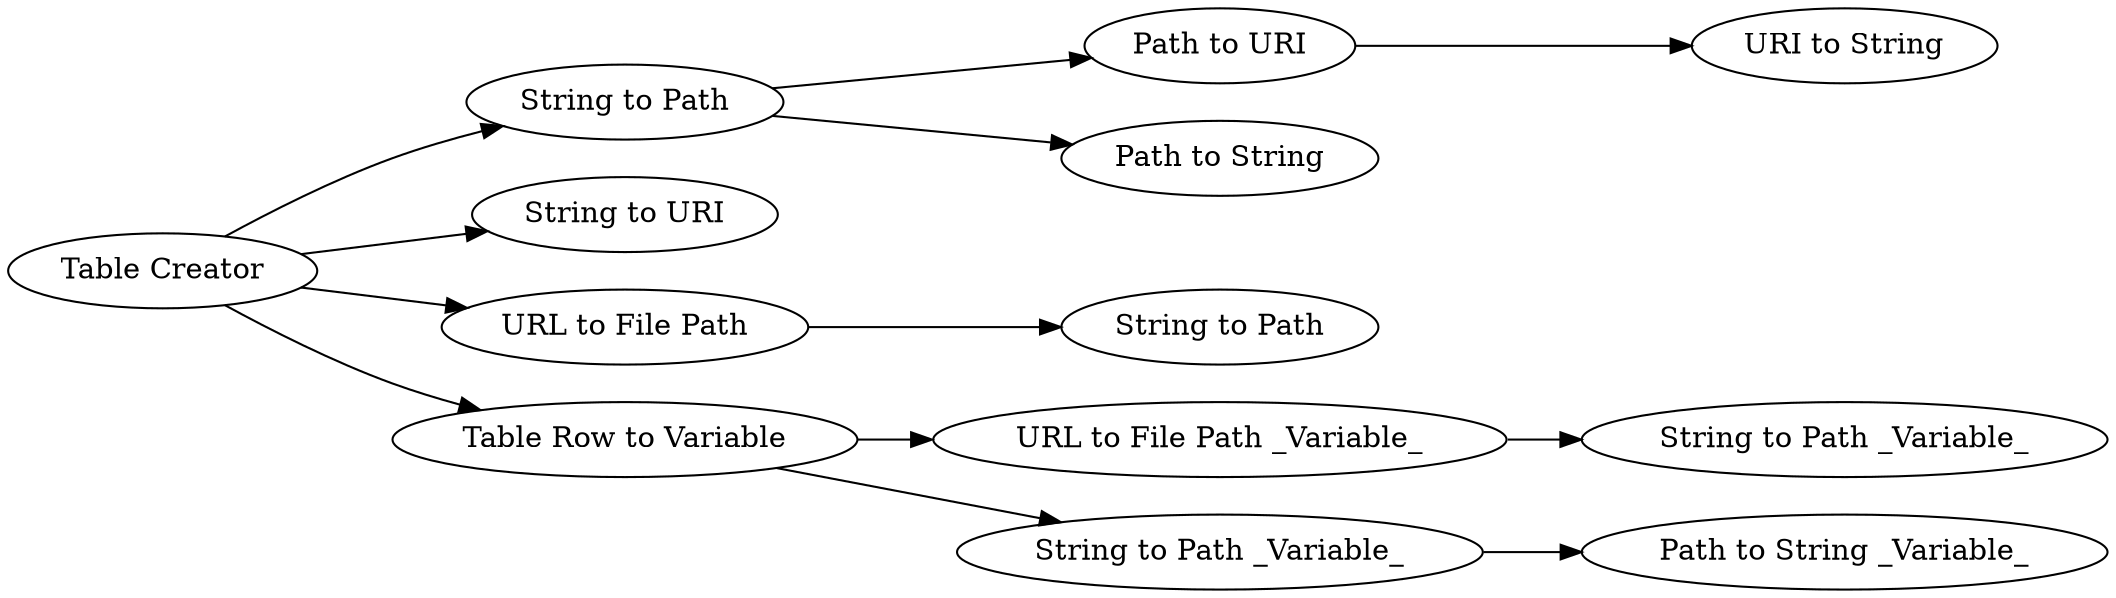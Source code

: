digraph {
	1 [label="Path to URI"]
	2 [label="Table Creator"]
	3 [label="String to Path"]
	4 [label="URI to String"]
	5 [label="String to URI"]
	6 [label="Path to String"]
	7 [label="URL to File Path"]
	8 [label="String to Path"]
	9 [label="URL to File Path _Variable_"]
	10 [label="String to Path _Variable_"]
	11 [label="Path to String _Variable_"]
	12 [label="Table Row to Variable"]
	13 [label="String to Path _Variable_"]
	1 -> 4
	2 -> 3
	2 -> 7
	2 -> 5
	2 -> 12
	3 -> 1
	3 -> 6
	7 -> 8
	9 -> 13
	10 -> 11
	12 -> 9
	12 -> 10
	rankdir=LR
}

